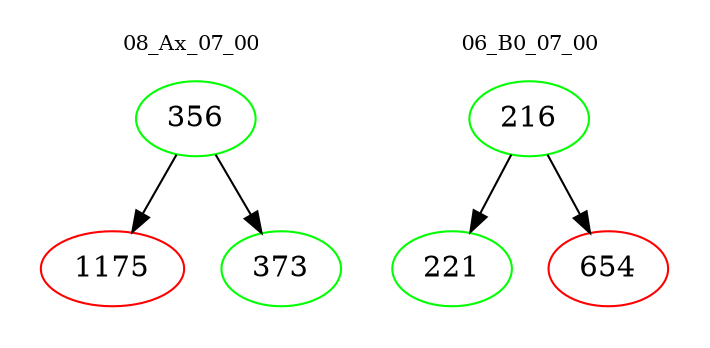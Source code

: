 digraph{
subgraph cluster_0 {
color = white
label = "08_Ax_07_00";
fontsize=10;
T0_356 [label="356", color="green"]
T0_356 -> T0_1175 [color="black"]
T0_1175 [label="1175", color="red"]
T0_356 -> T0_373 [color="black"]
T0_373 [label="373", color="green"]
}
subgraph cluster_1 {
color = white
label = "06_B0_07_00";
fontsize=10;
T1_216 [label="216", color="green"]
T1_216 -> T1_221 [color="black"]
T1_221 [label="221", color="green"]
T1_216 -> T1_654 [color="black"]
T1_654 [label="654", color="red"]
}
}
